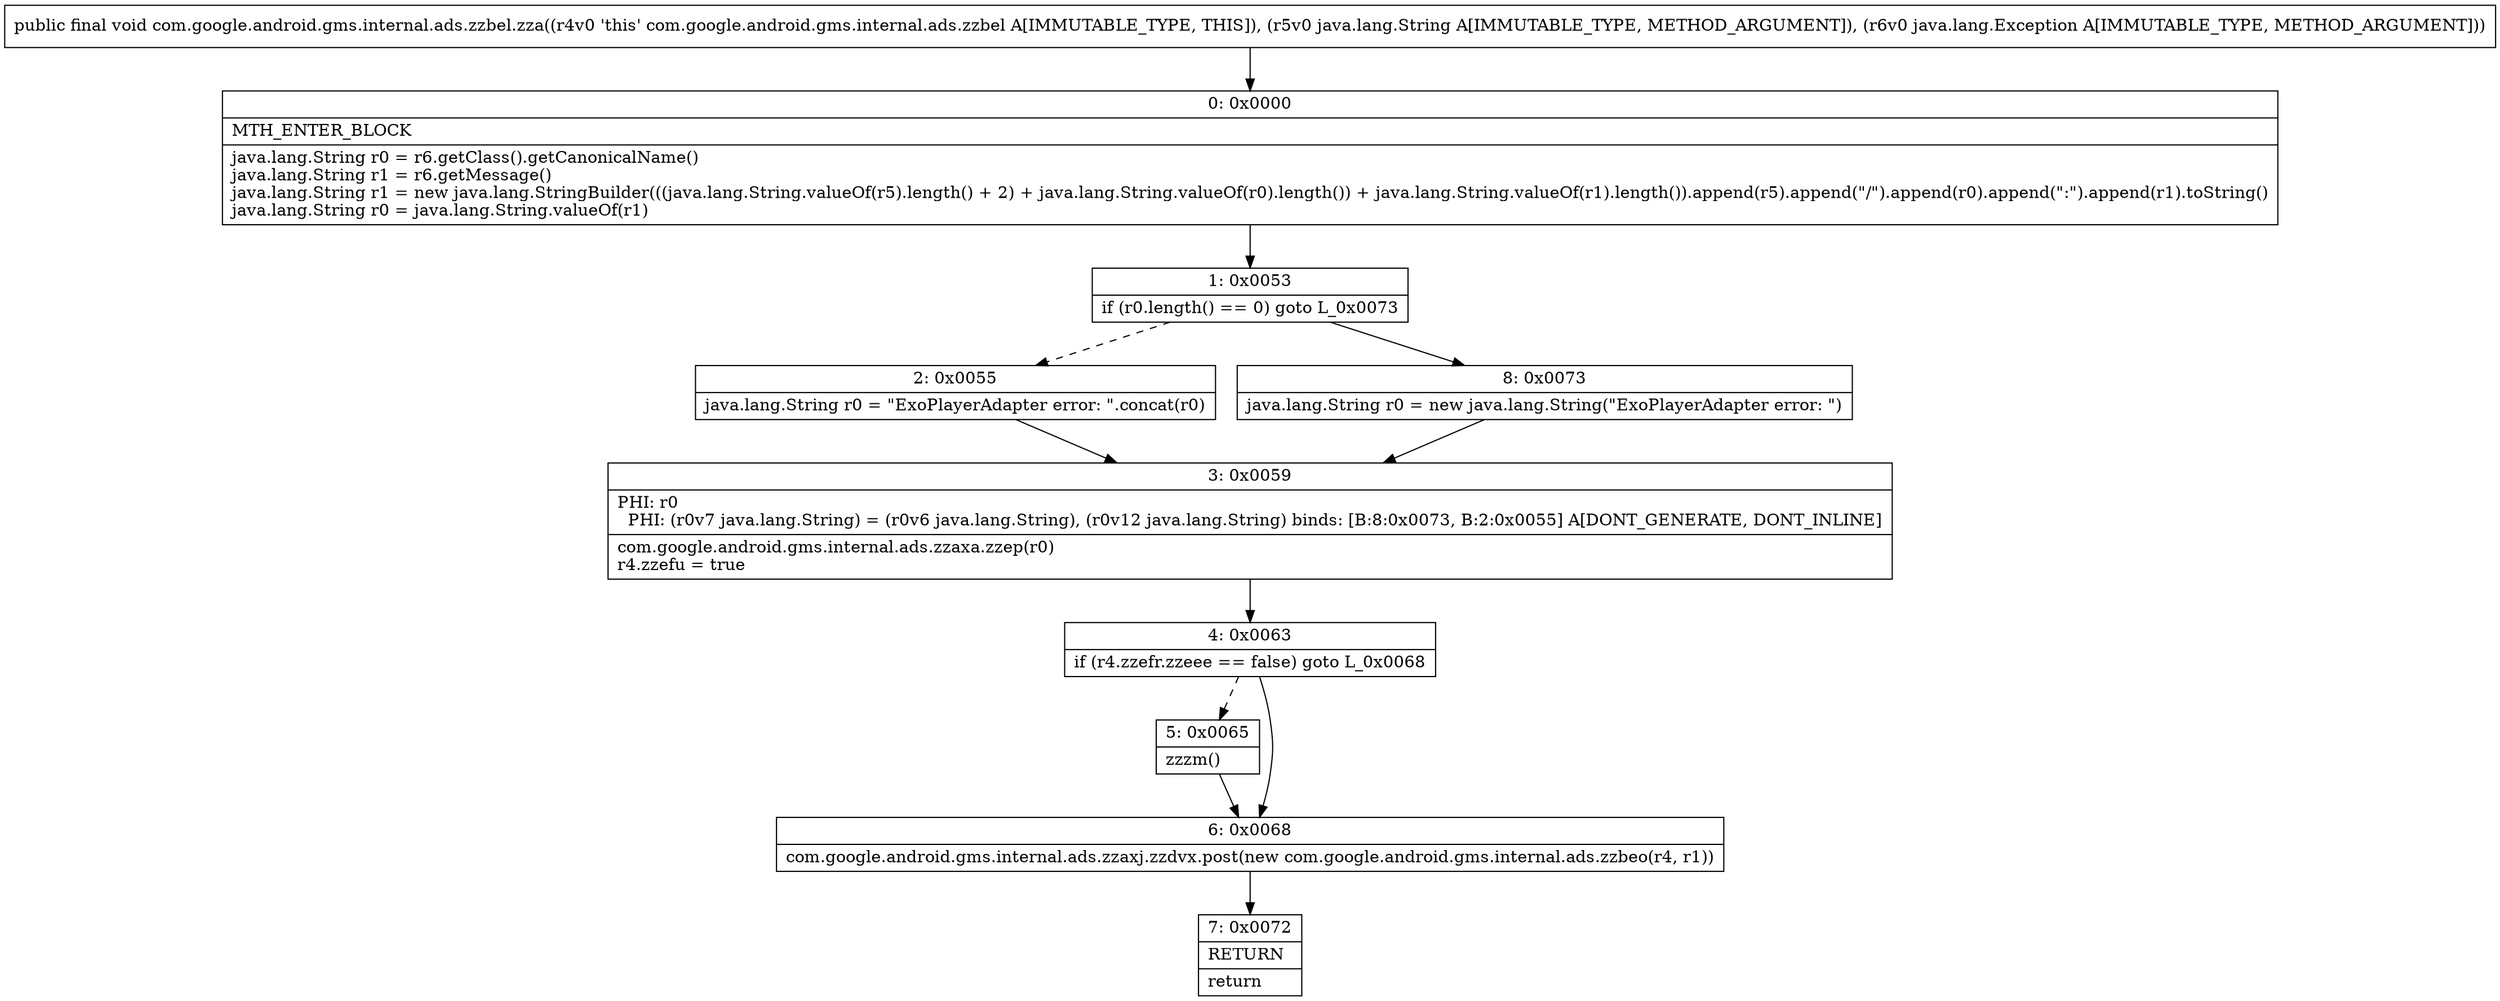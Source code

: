 digraph "CFG forcom.google.android.gms.internal.ads.zzbel.zza(Ljava\/lang\/String;Ljava\/lang\/Exception;)V" {
Node_0 [shape=record,label="{0\:\ 0x0000|MTH_ENTER_BLOCK\l|java.lang.String r0 = r6.getClass().getCanonicalName()\ljava.lang.String r1 = r6.getMessage()\ljava.lang.String r1 = new java.lang.StringBuilder(((java.lang.String.valueOf(r5).length() + 2) + java.lang.String.valueOf(r0).length()) + java.lang.String.valueOf(r1).length()).append(r5).append(\"\/\").append(r0).append(\":\").append(r1).toString()\ljava.lang.String r0 = java.lang.String.valueOf(r1)\l}"];
Node_1 [shape=record,label="{1\:\ 0x0053|if (r0.length() == 0) goto L_0x0073\l}"];
Node_2 [shape=record,label="{2\:\ 0x0055|java.lang.String r0 = \"ExoPlayerAdapter error: \".concat(r0)\l}"];
Node_3 [shape=record,label="{3\:\ 0x0059|PHI: r0 \l  PHI: (r0v7 java.lang.String) = (r0v6 java.lang.String), (r0v12 java.lang.String) binds: [B:8:0x0073, B:2:0x0055] A[DONT_GENERATE, DONT_INLINE]\l|com.google.android.gms.internal.ads.zzaxa.zzep(r0)\lr4.zzefu = true\l}"];
Node_4 [shape=record,label="{4\:\ 0x0063|if (r4.zzefr.zzeee == false) goto L_0x0068\l}"];
Node_5 [shape=record,label="{5\:\ 0x0065|zzzm()\l}"];
Node_6 [shape=record,label="{6\:\ 0x0068|com.google.android.gms.internal.ads.zzaxj.zzdvx.post(new com.google.android.gms.internal.ads.zzbeo(r4, r1))\l}"];
Node_7 [shape=record,label="{7\:\ 0x0072|RETURN\l|return\l}"];
Node_8 [shape=record,label="{8\:\ 0x0073|java.lang.String r0 = new java.lang.String(\"ExoPlayerAdapter error: \")\l}"];
MethodNode[shape=record,label="{public final void com.google.android.gms.internal.ads.zzbel.zza((r4v0 'this' com.google.android.gms.internal.ads.zzbel A[IMMUTABLE_TYPE, THIS]), (r5v0 java.lang.String A[IMMUTABLE_TYPE, METHOD_ARGUMENT]), (r6v0 java.lang.Exception A[IMMUTABLE_TYPE, METHOD_ARGUMENT])) }"];
MethodNode -> Node_0;
Node_0 -> Node_1;
Node_1 -> Node_2[style=dashed];
Node_1 -> Node_8;
Node_2 -> Node_3;
Node_3 -> Node_4;
Node_4 -> Node_5[style=dashed];
Node_4 -> Node_6;
Node_5 -> Node_6;
Node_6 -> Node_7;
Node_8 -> Node_3;
}

